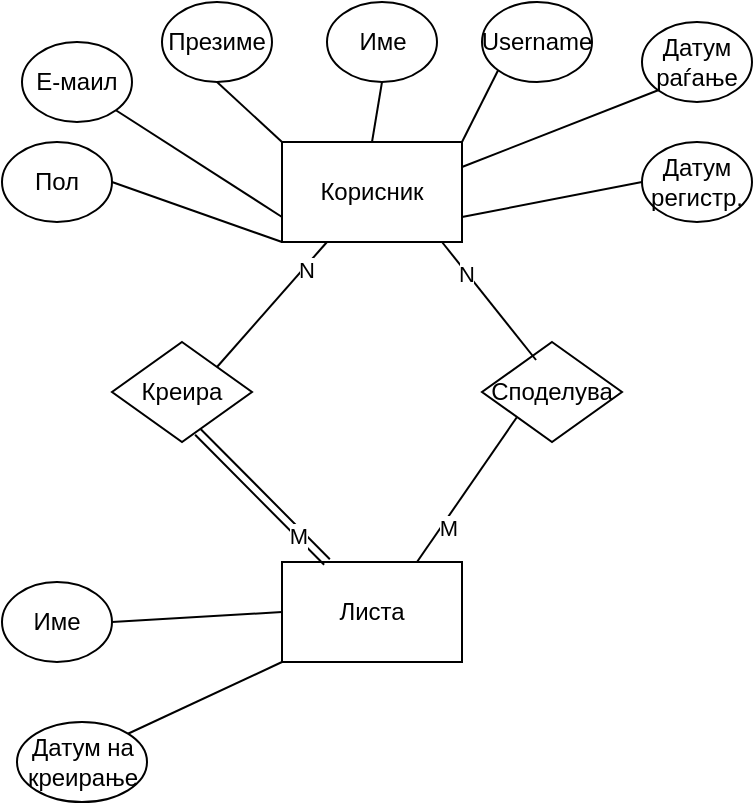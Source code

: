 <mxfile version="24.8.2">
  <diagram name="Page-1" id="xb7ROI2YWN3VlPE44QEm">
    <mxGraphModel dx="627" dy="608" grid="1" gridSize="10" guides="1" tooltips="1" connect="1" arrows="1" fold="1" page="1" pageScale="1" pageWidth="850" pageHeight="1100" math="0" shadow="0">
      <root>
        <mxCell id="0" />
        <mxCell id="1" parent="0" />
        <mxCell id="wCN2Pezj-w0rMFxSmSeM-1" value="Корисник" style="rounded=0;whiteSpace=wrap;html=1;" parent="1" vertex="1">
          <mxGeometry x="200" y="110" width="90" height="50" as="geometry" />
        </mxCell>
        <mxCell id="wCN2Pezj-w0rMFxSmSeM-2" value="" style="endArrow=none;html=1;rounded=0;exitX=0;exitY=0;exitDx=0;exitDy=0;entryX=0.5;entryY=1;entryDx=0;entryDy=0;" parent="1" source="wCN2Pezj-w0rMFxSmSeM-1" target="wCN2Pezj-w0rMFxSmSeM-10" edge="1">
          <mxGeometry width="50" height="50" relative="1" as="geometry">
            <mxPoint x="260" y="340" as="sourcePoint" />
            <mxPoint x="177" y="68.8" as="targetPoint" />
          </mxGeometry>
        </mxCell>
        <mxCell id="wCN2Pezj-w0rMFxSmSeM-5" value="Име" style="ellipse;whiteSpace=wrap;html=1;" parent="1" vertex="1">
          <mxGeometry x="222.5" y="40" width="55" height="40" as="geometry" />
        </mxCell>
        <mxCell id="wCN2Pezj-w0rMFxSmSeM-7" value="" style="endArrow=none;html=1;rounded=0;entryX=0.5;entryY=1;entryDx=0;entryDy=0;exitX=0.5;exitY=0;exitDx=0;exitDy=0;" parent="1" source="wCN2Pezj-w0rMFxSmSeM-1" target="wCN2Pezj-w0rMFxSmSeM-5" edge="1">
          <mxGeometry width="50" height="50" relative="1" as="geometry">
            <mxPoint x="260" y="340" as="sourcePoint" />
            <mxPoint x="310" y="290" as="targetPoint" />
          </mxGeometry>
        </mxCell>
        <mxCell id="wCN2Pezj-w0rMFxSmSeM-10" value="Презиме" style="ellipse;whiteSpace=wrap;html=1;" parent="1" vertex="1">
          <mxGeometry x="140" y="40" width="55" height="40" as="geometry" />
        </mxCell>
        <mxCell id="wCN2Pezj-w0rMFxSmSeM-11" value="Username" style="ellipse;whiteSpace=wrap;html=1;" parent="1" vertex="1">
          <mxGeometry x="300" y="40" width="55" height="40" as="geometry" />
        </mxCell>
        <mxCell id="wCN2Pezj-w0rMFxSmSeM-12" value="" style="endArrow=none;html=1;rounded=0;entryX=0;entryY=1;entryDx=0;entryDy=0;exitX=1;exitY=0;exitDx=0;exitDy=0;" parent="1" source="wCN2Pezj-w0rMFxSmSeM-1" target="wCN2Pezj-w0rMFxSmSeM-11" edge="1">
          <mxGeometry width="50" height="50" relative="1" as="geometry">
            <mxPoint x="560" y="340" as="sourcePoint" />
            <mxPoint x="610" y="290" as="targetPoint" />
          </mxGeometry>
        </mxCell>
        <mxCell id="wCN2Pezj-w0rMFxSmSeM-13" value="Е-маил" style="ellipse;whiteSpace=wrap;html=1;" parent="1" vertex="1">
          <mxGeometry x="70" y="60" width="55" height="40" as="geometry" />
        </mxCell>
        <mxCell id="wCN2Pezj-w0rMFxSmSeM-15" value="" style="endArrow=none;html=1;rounded=0;entryX=1;entryY=1;entryDx=0;entryDy=0;exitX=0;exitY=0.75;exitDx=0;exitDy=0;" parent="1" source="wCN2Pezj-w0rMFxSmSeM-1" target="wCN2Pezj-w0rMFxSmSeM-13" edge="1">
          <mxGeometry width="50" height="50" relative="1" as="geometry">
            <mxPoint x="560" y="340" as="sourcePoint" />
            <mxPoint x="610" y="290" as="targetPoint" />
          </mxGeometry>
        </mxCell>
        <mxCell id="wCN2Pezj-w0rMFxSmSeM-16" value="Датум раѓање" style="ellipse;whiteSpace=wrap;html=1;" parent="1" vertex="1">
          <mxGeometry x="380" y="50" width="55" height="40" as="geometry" />
        </mxCell>
        <mxCell id="wCN2Pezj-w0rMFxSmSeM-17" value="Датум регистр." style="ellipse;whiteSpace=wrap;html=1;" parent="1" vertex="1">
          <mxGeometry x="380" y="110" width="55" height="40" as="geometry" />
        </mxCell>
        <mxCell id="wCN2Pezj-w0rMFxSmSeM-18" value="" style="endArrow=none;html=1;rounded=0;entryX=0;entryY=0.5;entryDx=0;entryDy=0;exitX=1;exitY=0.75;exitDx=0;exitDy=0;" parent="1" source="wCN2Pezj-w0rMFxSmSeM-1" target="wCN2Pezj-w0rMFxSmSeM-17" edge="1">
          <mxGeometry width="50" height="50" relative="1" as="geometry">
            <mxPoint x="560" y="340" as="sourcePoint" />
            <mxPoint x="610" y="290" as="targetPoint" />
          </mxGeometry>
        </mxCell>
        <mxCell id="wCN2Pezj-w0rMFxSmSeM-19" value="" style="endArrow=none;html=1;rounded=0;entryX=0;entryY=1;entryDx=0;entryDy=0;exitX=1;exitY=0.25;exitDx=0;exitDy=0;" parent="1" source="wCN2Pezj-w0rMFxSmSeM-1" target="wCN2Pezj-w0rMFxSmSeM-16" edge="1">
          <mxGeometry width="50" height="50" relative="1" as="geometry">
            <mxPoint x="560" y="340" as="sourcePoint" />
            <mxPoint x="610" y="290" as="targetPoint" />
          </mxGeometry>
        </mxCell>
        <mxCell id="wCN2Pezj-w0rMFxSmSeM-22" value="Пол" style="ellipse;whiteSpace=wrap;html=1;" parent="1" vertex="1">
          <mxGeometry x="60" y="110" width="55" height="40" as="geometry" />
        </mxCell>
        <mxCell id="wCN2Pezj-w0rMFxSmSeM-23" value="" style="endArrow=none;html=1;rounded=0;entryX=1;entryY=0.5;entryDx=0;entryDy=0;exitX=0;exitY=1;exitDx=0;exitDy=0;" parent="1" source="wCN2Pezj-w0rMFxSmSeM-1" target="wCN2Pezj-w0rMFxSmSeM-22" edge="1">
          <mxGeometry width="50" height="50" relative="1" as="geometry">
            <mxPoint x="560" y="340" as="sourcePoint" />
            <mxPoint x="610" y="290" as="targetPoint" />
          </mxGeometry>
        </mxCell>
        <mxCell id="wCN2Pezj-w0rMFxSmSeM-25" value="Листа" style="rounded=0;whiteSpace=wrap;html=1;" parent="1" vertex="1">
          <mxGeometry x="200" y="320" width="90" height="50" as="geometry" />
        </mxCell>
        <mxCell id="wCN2Pezj-w0rMFxSmSeM-26" value="Име" style="ellipse;whiteSpace=wrap;html=1;" parent="1" vertex="1">
          <mxGeometry x="60" y="330" width="55" height="40" as="geometry" />
        </mxCell>
        <mxCell id="wCN2Pezj-w0rMFxSmSeM-27" value="Датум на креирање" style="ellipse;whiteSpace=wrap;html=1;" parent="1" vertex="1">
          <mxGeometry x="67.5" y="400" width="65" height="40" as="geometry" />
        </mxCell>
        <mxCell id="wCN2Pezj-w0rMFxSmSeM-28" value="" style="endArrow=none;html=1;rounded=0;entryX=1;entryY=0.5;entryDx=0;entryDy=0;exitX=0;exitY=0.5;exitDx=0;exitDy=0;" parent="1" source="wCN2Pezj-w0rMFxSmSeM-25" target="wCN2Pezj-w0rMFxSmSeM-26" edge="1">
          <mxGeometry width="50" height="50" relative="1" as="geometry">
            <mxPoint x="560" y="330" as="sourcePoint" />
            <mxPoint x="610" y="280" as="targetPoint" />
          </mxGeometry>
        </mxCell>
        <mxCell id="wCN2Pezj-w0rMFxSmSeM-29" value="" style="endArrow=none;html=1;rounded=0;entryX=1;entryY=0;entryDx=0;entryDy=0;exitX=0;exitY=1;exitDx=0;exitDy=0;" parent="1" source="wCN2Pezj-w0rMFxSmSeM-25" target="wCN2Pezj-w0rMFxSmSeM-27" edge="1">
          <mxGeometry width="50" height="50" relative="1" as="geometry">
            <mxPoint x="210" y="315" as="sourcePoint" />
            <mxPoint x="97" y="326" as="targetPoint" />
          </mxGeometry>
        </mxCell>
        <mxCell id="wCN2Pezj-w0rMFxSmSeM-32" value="Креира" style="rhombus;whiteSpace=wrap;html=1;" parent="1" vertex="1">
          <mxGeometry x="115" y="210" width="70" height="50" as="geometry" />
        </mxCell>
        <mxCell id="wCN2Pezj-w0rMFxSmSeM-33" value="Споделува" style="rhombus;whiteSpace=wrap;html=1;" parent="1" vertex="1">
          <mxGeometry x="300" y="210" width="70" height="50" as="geometry" />
        </mxCell>
        <mxCell id="YcUPPbPRCtys39ClF-XO-22" value="" style="endArrow=none;html=1;rounded=0;exitX=0.386;exitY=0.18;exitDx=0;exitDy=0;exitPerimeter=0;" edge="1" parent="1" source="wCN2Pezj-w0rMFxSmSeM-33">
          <mxGeometry relative="1" as="geometry">
            <mxPoint x="510" y="310" as="sourcePoint" />
            <mxPoint x="280" y="160" as="targetPoint" />
          </mxGeometry>
        </mxCell>
        <mxCell id="YcUPPbPRCtys39ClF-XO-31" value="N" style="edgeLabel;html=1;align=center;verticalAlign=middle;resizable=0;points=[];" vertex="1" connectable="0" parent="YcUPPbPRCtys39ClF-XO-22">
          <mxGeometry x="0.487" y="1" relative="1" as="geometry">
            <mxPoint as="offset" />
          </mxGeometry>
        </mxCell>
        <mxCell id="YcUPPbPRCtys39ClF-XO-25" value="" style="endArrow=none;html=1;rounded=0;exitX=1;exitY=0;exitDx=0;exitDy=0;entryX=0.25;entryY=1;entryDx=0;entryDy=0;" edge="1" parent="1" source="wCN2Pezj-w0rMFxSmSeM-32" target="wCN2Pezj-w0rMFxSmSeM-1">
          <mxGeometry relative="1" as="geometry">
            <mxPoint x="510" y="310" as="sourcePoint" />
            <mxPoint x="670" y="310" as="targetPoint" />
          </mxGeometry>
        </mxCell>
        <mxCell id="YcUPPbPRCtys39ClF-XO-32" value="N" style="edgeLabel;html=1;align=center;verticalAlign=middle;resizable=0;points=[];" vertex="1" connectable="0" parent="YcUPPbPRCtys39ClF-XO-25">
          <mxGeometry x="0.581" y="-1" relative="1" as="geometry">
            <mxPoint as="offset" />
          </mxGeometry>
        </mxCell>
        <mxCell id="YcUPPbPRCtys39ClF-XO-33" value="" style="shape=link;html=1;rounded=0;exitX=0.614;exitY=0.9;exitDx=0;exitDy=0;exitPerimeter=0;entryX=0.25;entryY=0;entryDx=0;entryDy=0;" edge="1" parent="1" source="wCN2Pezj-w0rMFxSmSeM-32" target="wCN2Pezj-w0rMFxSmSeM-25">
          <mxGeometry relative="1" as="geometry">
            <mxPoint x="510" y="310" as="sourcePoint" />
            <mxPoint x="670" y="310" as="targetPoint" />
          </mxGeometry>
        </mxCell>
        <mxCell id="YcUPPbPRCtys39ClF-XO-35" value="M" style="edgeLabel;html=1;align=center;verticalAlign=middle;resizable=0;points=[];" vertex="1" connectable="0" parent="YcUPPbPRCtys39ClF-XO-33">
          <mxGeometry x="0.575" y="-1" relative="1" as="geometry">
            <mxPoint as="offset" />
          </mxGeometry>
        </mxCell>
        <mxCell id="YcUPPbPRCtys39ClF-XO-36" value="" style="endArrow=none;html=1;rounded=0;exitX=0;exitY=1;exitDx=0;exitDy=0;entryX=0.75;entryY=0;entryDx=0;entryDy=0;" edge="1" parent="1" source="wCN2Pezj-w0rMFxSmSeM-33" target="wCN2Pezj-w0rMFxSmSeM-25">
          <mxGeometry relative="1" as="geometry">
            <mxPoint x="510" y="310" as="sourcePoint" />
            <mxPoint x="670" y="310" as="targetPoint" />
          </mxGeometry>
        </mxCell>
        <mxCell id="YcUPPbPRCtys39ClF-XO-38" value="M" style="edgeLabel;html=1;align=center;verticalAlign=middle;resizable=0;points=[];" vertex="1" connectable="0" parent="YcUPPbPRCtys39ClF-XO-36">
          <mxGeometry x="0.464" y="3" relative="1" as="geometry">
            <mxPoint x="-1" as="offset" />
          </mxGeometry>
        </mxCell>
      </root>
    </mxGraphModel>
  </diagram>
</mxfile>
